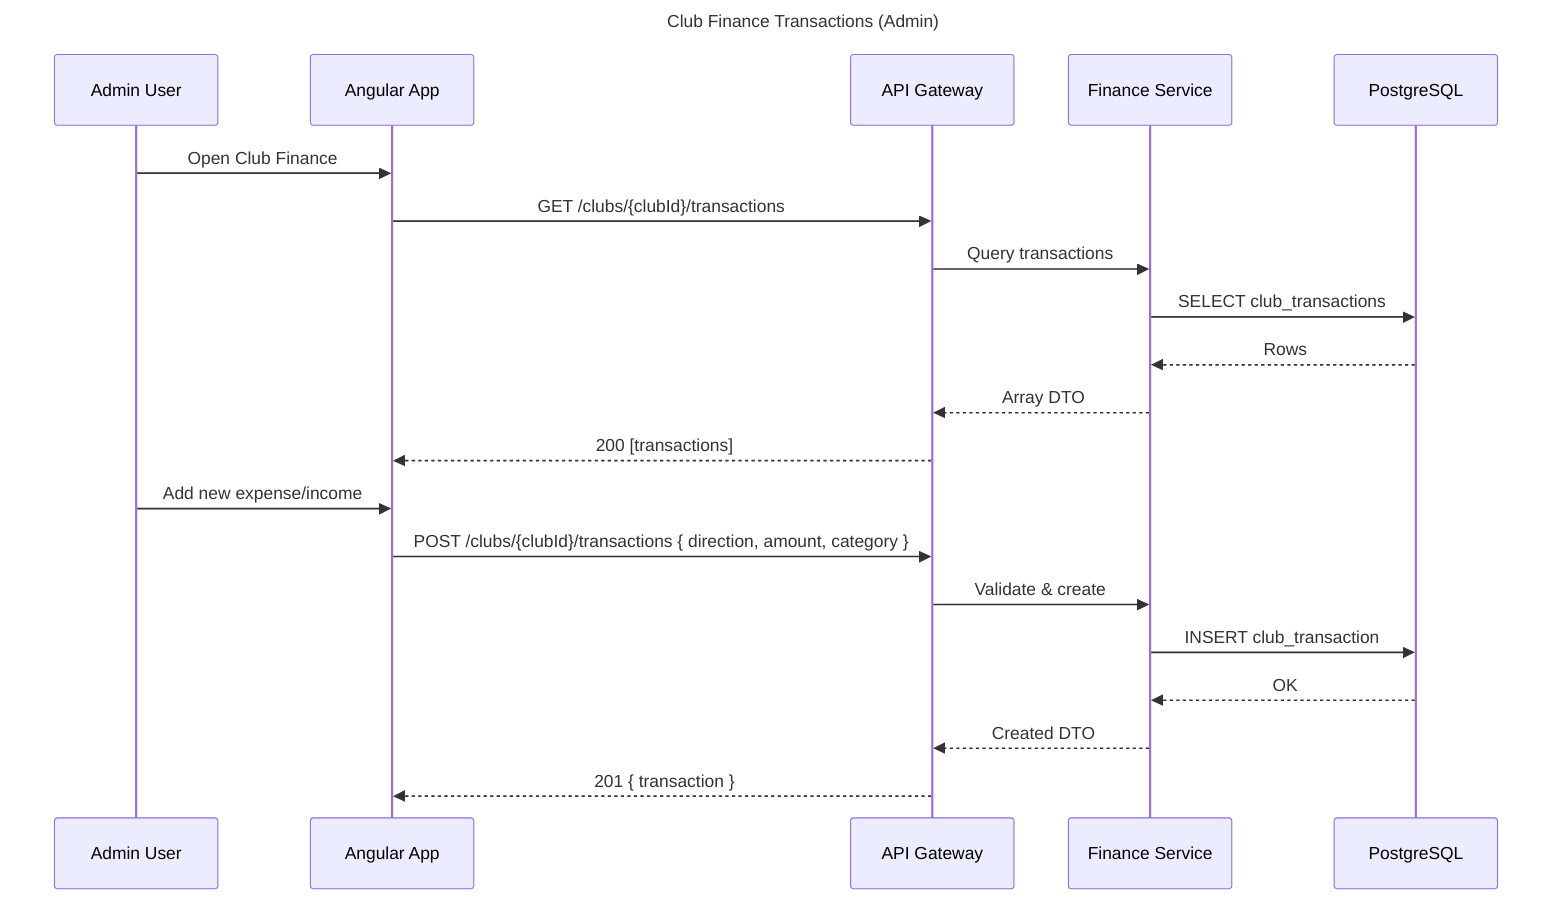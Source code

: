 sequenceDiagram
  title Club Finance Transactions (Admin)
  participant Admin as Admin User
  participant FE as Angular App
  participant API as API Gateway
  participant Fin as Finance Service
  participant DB as PostgreSQL

  Admin->>FE: Open Club Finance
  FE->>API: GET /clubs/{clubId}/transactions
  API->>Fin: Query transactions
  Fin->>DB: SELECT club_transactions
  DB-->>Fin: Rows
  Fin-->>API: Array DTO
  API-->>FE: 200 [transactions]

  Admin->>FE: Add new expense/income
  FE->>API: POST /clubs/{clubId}/transactions { direction, amount, category }
  API->>Fin: Validate & create
  Fin->>DB: INSERT club_transaction
  DB-->>Fin: OK
  Fin-->>API: Created DTO
  API-->>FE: 201 { transaction }